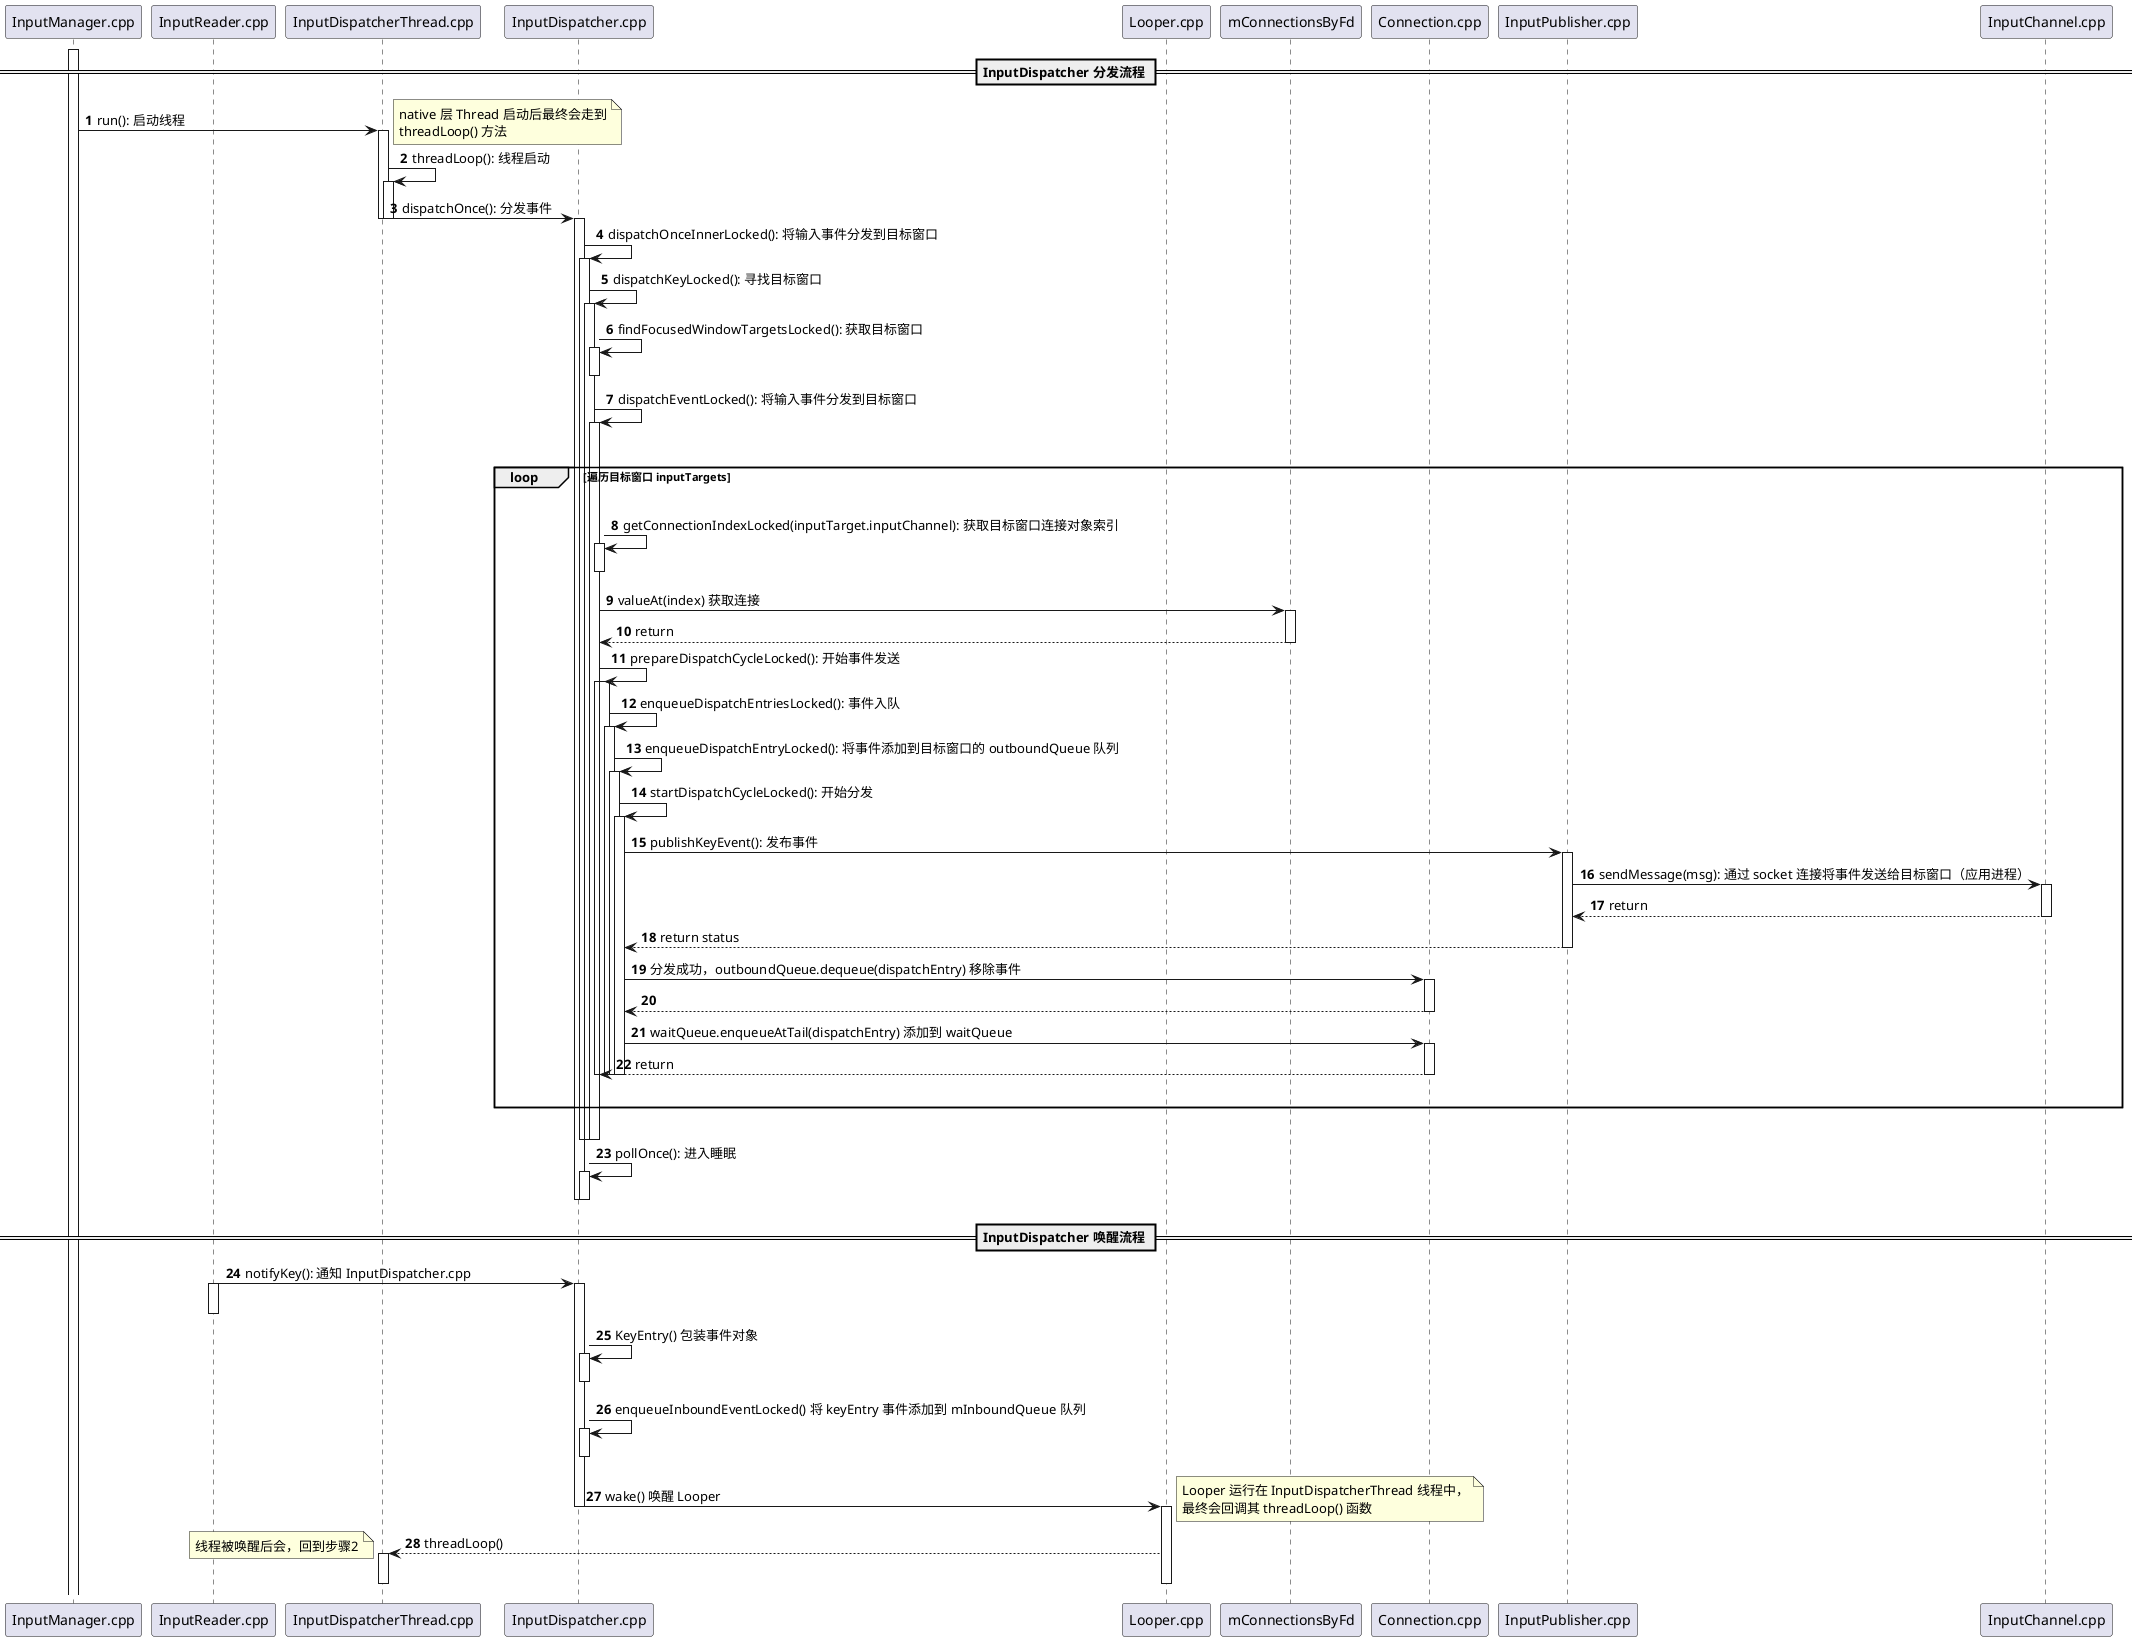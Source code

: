 @startuml
'https://plantuml.com/sequence-diagram
'IMS inputDispatcher 对事件的分发
autonumber

participant InputManager.cpp
participant InputReader.cpp
participant InputDispatcherThread.cpp
participant InputDispatcher.cpp
participant Looper.cpp
participant mConnectionsByFd
participant Connection.cpp
participant InputPublisher.cpp
participant InputChannel.cpp


== InputDispatcher 分发流程 ==
activate InputManager.cpp
InputManager.cpp -> InputDispatcherThread.cpp: run(): 启动线程
note right
    native 层 Thread 启动后最终会走到
    threadLoop() 方法
end note
activate InputDispatcherThread.cpp
InputDispatcherThread.cpp -> InputDispatcherThread.cpp: threadLoop(): 线程启动
activate InputDispatcherThread.cpp
InputDispatcherThread.cpp -> InputDispatcher.cpp: dispatchOnce(): 分发事件
deactivate InputDispatcherThread.cpp
deactivate InputDispatcherThread.cpp
activate InputDispatcher.cpp
InputDispatcher.cpp -> InputDispatcher.cpp: dispatchOnceInnerLocked(): 将输入事件分发到目标窗口
activate InputDispatcher.cpp
InputDispatcher.cpp -> InputDispatcher.cpp: dispatchKeyLocked(): 寻找目标窗口
activate InputDispatcher.cpp
InputDispatcher.cpp -> InputDispatcher.cpp: findFocusedWindowTargetsLocked(): 获取目标窗口
activate InputDispatcher.cpp
deactivate InputDispatcher.cpp
InputDispatcher.cpp -> InputDispatcher.cpp: dispatchEventLocked(): 将输入事件分发到目标窗口
activate InputDispatcher.cpp
|||

'遍历所有目标窗口 inputTargets
loop 遍历目标窗口 inputTargets
|||
InputDispatcher.cpp -> InputDispatcher.cpp: getConnectionIndexLocked(inputTarget.inputChannel): 获取目标窗口连接对象索引
activate InputDispatcher.cpp
deactivate InputDispatcher.cpp
InputDispatcher.cpp -> mConnectionsByFd: valueAt(index) 获取连接
activate mConnectionsByFd
mConnectionsByFd --> InputDispatcher.cpp: return
deactivate mConnectionsByFd
InputDispatcher.cpp -> InputDispatcher.cpp: prepareDispatchCycleLocked(): 开始事件发送
activate InputDispatcher.cpp
activate InputDispatcher.cpp
InputDispatcher.cpp -> InputDispatcher.cpp: enqueueDispatchEntriesLocked(): 事件入队
activate InputDispatcher.cpp
InputDispatcher.cpp -> InputDispatcher.cpp: enqueueDispatchEntryLocked(): 将事件添加到目标窗口的 outboundQueue 队列
activate InputDispatcher.cpp
InputDispatcher.cpp -> InputDispatcher.cpp: startDispatchCycleLocked(): 开始分发
activate InputDispatcher.cpp
InputDispatcher.cpp -> InputPublisher.cpp: publishKeyEvent(): 发布事件
activate InputPublisher.cpp
InputPublisher.cpp -> InputChannel.cpp: sendMessage(msg): 通过 socket 连接将事件发送给目标窗口（应用进程）
activate InputChannel.cpp
InputChannel.cpp --> InputPublisher.cpp: return
deactivate InputChannel.cpp
InputPublisher.cpp --> InputDispatcher.cpp: return status
deactivate InputPublisher.cpp
InputDispatcher.cpp -> Connection.cpp: 分发成功，outboundQueue.dequeue(dispatchEntry) 移除事件
activate Connection.cpp
Connection.cpp --> InputDispatcher.cpp:
deactivate Connection.cpp
InputDispatcher.cpp -> Connection.cpp: waitQueue.enqueueAtTail(dispatchEntry) 添加到 waitQueue
activate Connection.cpp
Connection.cpp --> InputDispatcher.cpp: return
deactivate Connection.cpp
deactivate InputDispatcher.cpp
deactivate InputDispatcher.cpp
deactivate InputDispatcher.cpp
deactivate InputDispatcher.cpp
deactivate InputDispatcher.cpp
|||
'循环结束
end
|||

deactivate InputDispatcher.cpp
deactivate InputDispatcher.cpp
deactivate InputDispatcher.cpp
InputDispatcher.cpp -> InputDispatcher.cpp: pollOnce(): 进入睡眠
activate InputDispatcher.cpp
deactivate InputDispatcher.cpp
deactivate InputDispatcher.cpp
deactivate InputDispatcher.cpp


== InputDispatcher 唤醒流程 ==
InputReader.cpp -> InputDispatcher.cpp: notifyKey(): 通知 InputDispatcher.cpp
activate InputReader.cpp
deactivate InputReader.cpp
activate InputDispatcher.cpp
InputDispatcher.cpp -> InputDispatcher.cpp: KeyEntry() 包装事件对象
activate InputDispatcher.cpp
deactivate InputDispatcher.cpp
InputDispatcher.cpp -> InputDispatcher.cpp: enqueueInboundEventLocked() 将 keyEntry 事件添加到 mInboundQueue 队列
activate InputDispatcher.cpp
deactivate InputDispatcher.cpp
InputDispatcher.cpp -> Looper.cpp: wake() 唤醒 Looper
deactivate InputDispatcher.cpp
note right
    Looper 运行在 InputDispatcherThread 线程中，
    最终会回调其 threadLoop() 函数
end note
activate Looper.cpp
Looper.cpp --> InputDispatcherThread.cpp: threadLoop()
note left
    线程被唤醒后会，回到步骤2
end note
activate InputDispatcherThread.cpp
deactivate InputDispatcherThread.cpp
deactivate Looper.cpp




@enduml